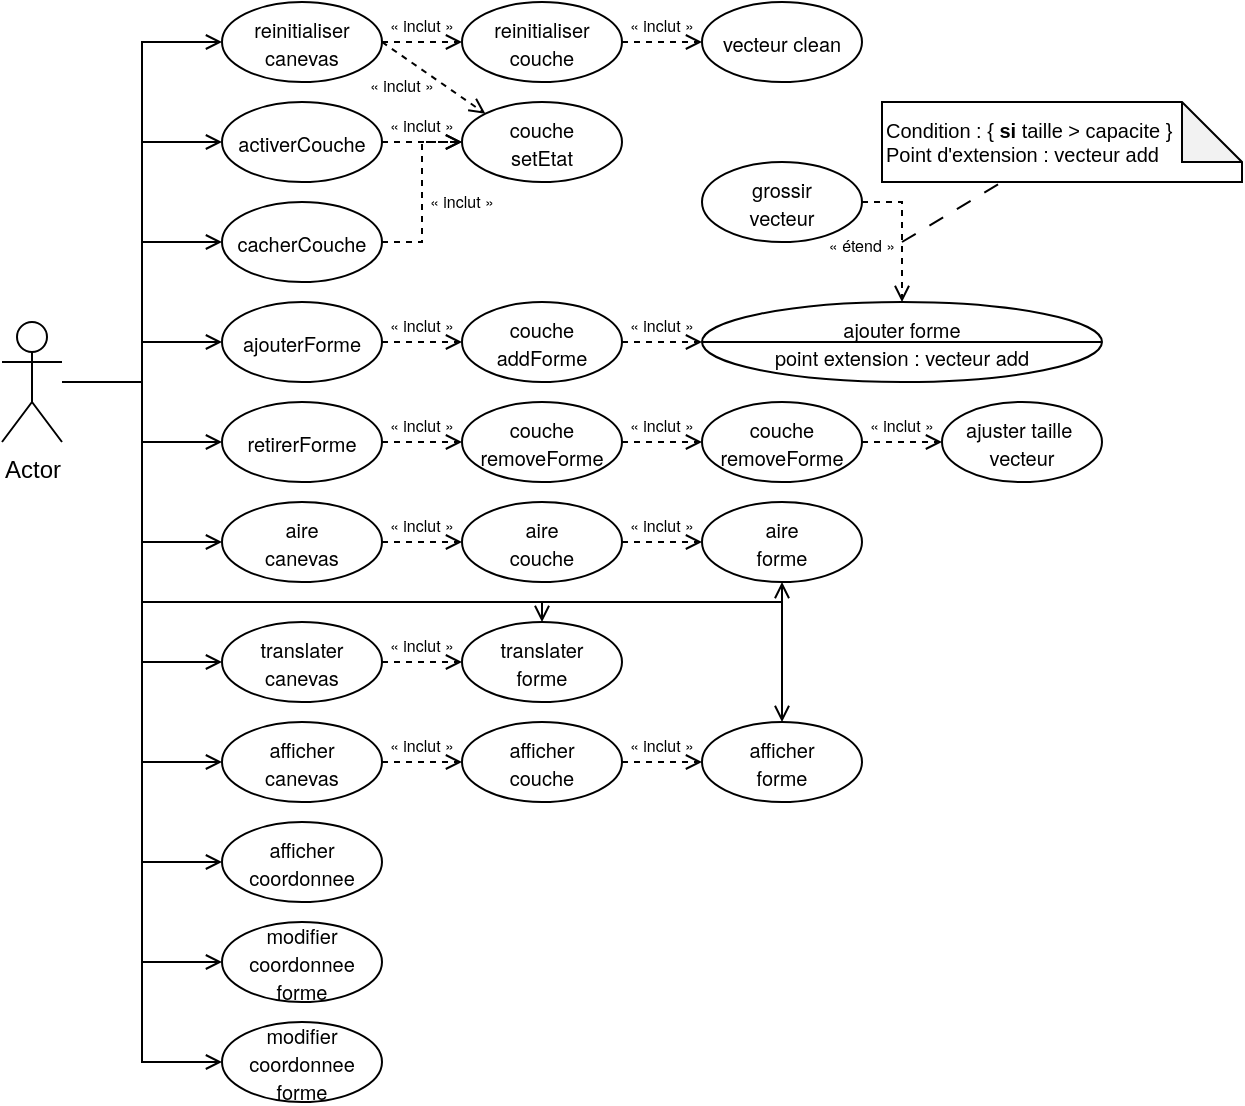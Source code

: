 <mxfile version="20.8.5" type="device"><diagram id="C5RBs43oDa-KdzZeNtuy" name="Page-1"><mxGraphModel dx="1434" dy="859" grid="1" gridSize="10" guides="1" tooltips="1" connect="1" arrows="1" fold="1" page="1" pageScale="1" pageWidth="827" pageHeight="1169" math="0" shadow="0"><root><mxCell id="WIyWlLk6GJQsqaUBKTNV-0"/><mxCell id="WIyWlLk6GJQsqaUBKTNV-1" parent="WIyWlLk6GJQsqaUBKTNV-0"/><mxCell id="34QrYYSFyLjZkpPlfPqO-24" style="edgeStyle=orthogonalEdgeStyle;rounded=0;orthogonalLoop=1;jettySize=auto;html=1;entryX=0;entryY=0.5;entryDx=0;entryDy=0;fontSize=10;endArrow=open;endFill=0;" parent="WIyWlLk6GJQsqaUBKTNV-1" source="34QrYYSFyLjZkpPlfPqO-0" target="34QrYYSFyLjZkpPlfPqO-1" edge="1"><mxGeometry relative="1" as="geometry"/></mxCell><mxCell id="34QrYYSFyLjZkpPlfPqO-25" style="edgeStyle=orthogonalEdgeStyle;rounded=0;orthogonalLoop=1;jettySize=auto;html=1;entryX=0;entryY=0.5;entryDx=0;entryDy=0;fontSize=10;endArrow=open;endFill=0;" parent="WIyWlLk6GJQsqaUBKTNV-1" source="34QrYYSFyLjZkpPlfPqO-0" target="34QrYYSFyLjZkpPlfPqO-13" edge="1"><mxGeometry relative="1" as="geometry"/></mxCell><mxCell id="34QrYYSFyLjZkpPlfPqO-26" style="edgeStyle=orthogonalEdgeStyle;rounded=0;orthogonalLoop=1;jettySize=auto;html=1;entryX=0;entryY=0.5;entryDx=0;entryDy=0;fontSize=10;endArrow=open;endFill=0;" parent="WIyWlLk6GJQsqaUBKTNV-1" source="34QrYYSFyLjZkpPlfPqO-0" target="34QrYYSFyLjZkpPlfPqO-14" edge="1"><mxGeometry relative="1" as="geometry"/></mxCell><mxCell id="34QrYYSFyLjZkpPlfPqO-27" style="edgeStyle=orthogonalEdgeStyle;rounded=0;orthogonalLoop=1;jettySize=auto;html=1;entryX=0;entryY=0.5;entryDx=0;entryDy=0;fontSize=10;endArrow=open;endFill=0;" parent="WIyWlLk6GJQsqaUBKTNV-1" source="34QrYYSFyLjZkpPlfPqO-0" target="34QrYYSFyLjZkpPlfPqO-15" edge="1"><mxGeometry relative="1" as="geometry"/></mxCell><mxCell id="34QrYYSFyLjZkpPlfPqO-28" style="edgeStyle=orthogonalEdgeStyle;rounded=0;orthogonalLoop=1;jettySize=auto;html=1;fontSize=10;endArrow=open;endFill=0;" parent="WIyWlLk6GJQsqaUBKTNV-1" source="34QrYYSFyLjZkpPlfPqO-0" target="34QrYYSFyLjZkpPlfPqO-16" edge="1"><mxGeometry relative="1" as="geometry"/></mxCell><mxCell id="34QrYYSFyLjZkpPlfPqO-29" style="edgeStyle=orthogonalEdgeStyle;rounded=0;orthogonalLoop=1;jettySize=auto;html=1;entryX=0;entryY=0.5;entryDx=0;entryDy=0;fontSize=10;endArrow=open;endFill=0;" parent="WIyWlLk6GJQsqaUBKTNV-1" source="34QrYYSFyLjZkpPlfPqO-0" target="34QrYYSFyLjZkpPlfPqO-17" edge="1"><mxGeometry relative="1" as="geometry"/></mxCell><mxCell id="34QrYYSFyLjZkpPlfPqO-30" style="edgeStyle=orthogonalEdgeStyle;rounded=0;orthogonalLoop=1;jettySize=auto;html=1;entryX=0;entryY=0.5;entryDx=0;entryDy=0;fontSize=10;endArrow=open;endFill=0;" parent="WIyWlLk6GJQsqaUBKTNV-1" source="34QrYYSFyLjZkpPlfPqO-0" target="34QrYYSFyLjZkpPlfPqO-18" edge="1"><mxGeometry relative="1" as="geometry"/></mxCell><mxCell id="34QrYYSFyLjZkpPlfPqO-31" style="edgeStyle=orthogonalEdgeStyle;rounded=0;orthogonalLoop=1;jettySize=auto;html=1;entryX=0;entryY=0.5;entryDx=0;entryDy=0;fontSize=10;endArrow=open;endFill=0;" parent="WIyWlLk6GJQsqaUBKTNV-1" source="34QrYYSFyLjZkpPlfPqO-0" target="34QrYYSFyLjZkpPlfPqO-19" edge="1"><mxGeometry relative="1" as="geometry"/></mxCell><mxCell id="34QrYYSFyLjZkpPlfPqO-102" style="edgeStyle=orthogonalEdgeStyle;rounded=0;orthogonalLoop=1;jettySize=auto;html=1;entryX=0;entryY=0.5;entryDx=0;entryDy=0;fontSize=8;endArrow=open;endFill=0;" parent="WIyWlLk6GJQsqaUBKTNV-1" source="34QrYYSFyLjZkpPlfPqO-0" target="34QrYYSFyLjZkpPlfPqO-81" edge="1"><mxGeometry relative="1" as="geometry"/></mxCell><mxCell id="34QrYYSFyLjZkpPlfPqO-103" style="edgeStyle=orthogonalEdgeStyle;rounded=0;orthogonalLoop=1;jettySize=auto;html=1;entryX=0;entryY=0.5;entryDx=0;entryDy=0;fontSize=8;endArrow=open;endFill=0;" parent="WIyWlLk6GJQsqaUBKTNV-1" source="34QrYYSFyLjZkpPlfPqO-0" target="34QrYYSFyLjZkpPlfPqO-82" edge="1"><mxGeometry relative="1" as="geometry"/></mxCell><mxCell id="34QrYYSFyLjZkpPlfPqO-104" style="edgeStyle=orthogonalEdgeStyle;rounded=0;orthogonalLoop=1;jettySize=auto;html=1;entryX=0;entryY=0.5;entryDx=0;entryDy=0;fontSize=8;endArrow=open;endFill=0;" parent="WIyWlLk6GJQsqaUBKTNV-1" source="34QrYYSFyLjZkpPlfPqO-0" target="34QrYYSFyLjZkpPlfPqO-83" edge="1"><mxGeometry relative="1" as="geometry"/></mxCell><mxCell id="34QrYYSFyLjZkpPlfPqO-105" style="edgeStyle=orthogonalEdgeStyle;rounded=0;orthogonalLoop=1;jettySize=auto;html=1;entryX=0.5;entryY=1;entryDx=0;entryDy=0;fontSize=8;endArrow=open;endFill=0;" parent="WIyWlLk6GJQsqaUBKTNV-1" source="34QrYYSFyLjZkpPlfPqO-0" target="34QrYYSFyLjZkpPlfPqO-62" edge="1"><mxGeometry relative="1" as="geometry"><Array as="points"><mxPoint x="240" y="310"/><mxPoint x="240" y="420"/><mxPoint x="560" y="420"/></Array></mxGeometry></mxCell><mxCell id="34QrYYSFyLjZkpPlfPqO-106" style="edgeStyle=orthogonalEdgeStyle;rounded=0;orthogonalLoop=1;jettySize=auto;html=1;fontSize=8;endArrow=open;endFill=0;" parent="WIyWlLk6GJQsqaUBKTNV-1" source="34QrYYSFyLjZkpPlfPqO-0" target="34QrYYSFyLjZkpPlfPqO-65" edge="1"><mxGeometry relative="1" as="geometry"><Array as="points"><mxPoint x="240" y="310"/><mxPoint x="240" y="420"/><mxPoint x="440" y="420"/></Array></mxGeometry></mxCell><mxCell id="34QrYYSFyLjZkpPlfPqO-107" style="edgeStyle=orthogonalEdgeStyle;rounded=0;orthogonalLoop=1;jettySize=auto;html=1;fontSize=8;endArrow=open;endFill=0;" parent="WIyWlLk6GJQsqaUBKTNV-1" source="34QrYYSFyLjZkpPlfPqO-0" target="34QrYYSFyLjZkpPlfPqO-70" edge="1"><mxGeometry relative="1" as="geometry"><Array as="points"><mxPoint x="240" y="310"/><mxPoint x="240" y="420"/><mxPoint x="560" y="420"/></Array></mxGeometry></mxCell><mxCell id="34QrYYSFyLjZkpPlfPqO-0" value="Actor" style="shape=umlActor;verticalLabelPosition=bottom;verticalAlign=top;html=1;outlineConnect=0;" parent="WIyWlLk6GJQsqaUBKTNV-1" vertex="1"><mxGeometry x="170" y="280" width="30" height="60" as="geometry"/></mxCell><mxCell id="34QrYYSFyLjZkpPlfPqO-37" style="edgeStyle=orthogonalEdgeStyle;rounded=0;orthogonalLoop=1;jettySize=auto;html=1;entryX=0;entryY=0.5;entryDx=0;entryDy=0;dashed=1;fontSize=10;endArrow=open;endFill=0;" parent="WIyWlLk6GJQsqaUBKTNV-1" source="34QrYYSFyLjZkpPlfPqO-1" target="34QrYYSFyLjZkpPlfPqO-36" edge="1"><mxGeometry relative="1" as="geometry"/></mxCell><mxCell id="34QrYYSFyLjZkpPlfPqO-42" style="rounded=0;orthogonalLoop=1;jettySize=auto;html=1;entryX=0;entryY=0;entryDx=0;entryDy=0;dashed=1;fontSize=10;exitX=1;exitY=0.5;exitDx=0;exitDy=0;endArrow=open;endFill=0;" parent="WIyWlLk6GJQsqaUBKTNV-1" source="34QrYYSFyLjZkpPlfPqO-1" target="34QrYYSFyLjZkpPlfPqO-20" edge="1"><mxGeometry relative="1" as="geometry"/></mxCell><mxCell id="34QrYYSFyLjZkpPlfPqO-1" value="&lt;font size=&quot;1&quot; style=&quot;&quot;&gt;&lt;p style=&quot;margin: 0px; font-variant-numeric: normal; font-variant-east-asian: normal; font-stretch: normal; line-height: normal; font-family: &amp;quot;Helvetica Neue&amp;quot;;&quot; class=&quot;p1&quot;&gt;reinitialiser&lt;/p&gt;&lt;p style=&quot;margin: 0px; font-variant-numeric: normal; font-variant-east-asian: normal; font-stretch: normal; line-height: normal; font-family: &amp;quot;Helvetica Neue&amp;quot;;&quot; class=&quot;p1&quot;&gt;canevas&lt;/p&gt;&lt;/font&gt;" style="ellipse;whiteSpace=wrap;html=1;align=center;" parent="WIyWlLk6GJQsqaUBKTNV-1" vertex="1"><mxGeometry x="280" y="120" width="80" height="40" as="geometry"/></mxCell><mxCell id="34QrYYSFyLjZkpPlfPqO-35" style="edgeStyle=orthogonalEdgeStyle;rounded=0;orthogonalLoop=1;jettySize=auto;html=1;entryX=0;entryY=0.5;entryDx=0;entryDy=0;dashed=1;fontSize=10;endArrow=open;endFill=0;" parent="WIyWlLk6GJQsqaUBKTNV-1" source="34QrYYSFyLjZkpPlfPqO-13" target="34QrYYSFyLjZkpPlfPqO-20" edge="1"><mxGeometry relative="1" as="geometry"/></mxCell><mxCell id="34QrYYSFyLjZkpPlfPqO-13" value="&lt;font size=&quot;1&quot; style=&quot;&quot;&gt;&lt;p style=&quot;margin: 0px; font-variant-numeric: normal; font-variant-east-asian: normal; font-stretch: normal; line-height: normal; font-family: &amp;quot;Helvetica Neue&amp;quot;; text-align: start;&quot; class=&quot;p1&quot;&gt;activerCouche&lt;/p&gt;&lt;/font&gt;" style="ellipse;whiteSpace=wrap;html=1;" parent="WIyWlLk6GJQsqaUBKTNV-1" vertex="1"><mxGeometry x="280" y="170" width="80" height="40" as="geometry"/></mxCell><mxCell id="34QrYYSFyLjZkpPlfPqO-23" style="edgeStyle=orthogonalEdgeStyle;rounded=0;orthogonalLoop=1;jettySize=auto;html=1;entryX=0;entryY=0.5;entryDx=0;entryDy=0;fontSize=10;dashed=1;endArrow=open;endFill=0;" parent="WIyWlLk6GJQsqaUBKTNV-1" source="34QrYYSFyLjZkpPlfPqO-14" target="34QrYYSFyLjZkpPlfPqO-20" edge="1"><mxGeometry relative="1" as="geometry"/></mxCell><mxCell id="34QrYYSFyLjZkpPlfPqO-14" value="&lt;font size=&quot;1&quot; style=&quot;&quot;&gt;&lt;p style=&quot;margin: 0px; font-variant-numeric: normal; font-variant-east-asian: normal; font-stretch: normal; line-height: normal; font-family: &amp;quot;Helvetica Neue&amp;quot;; text-align: start;&quot; class=&quot;p1&quot;&gt;cacherCouche&lt;/p&gt;&lt;/font&gt;" style="ellipse;whiteSpace=wrap;html=1;" parent="WIyWlLk6GJQsqaUBKTNV-1" vertex="1"><mxGeometry x="280" y="220" width="80" height="40" as="geometry"/></mxCell><mxCell id="34QrYYSFyLjZkpPlfPqO-53" style="edgeStyle=none;rounded=0;orthogonalLoop=1;jettySize=auto;html=1;entryX=0;entryY=0.5;entryDx=0;entryDy=0;dashed=1;fontSize=10;endArrow=open;endFill=0;" parent="WIyWlLk6GJQsqaUBKTNV-1" source="34QrYYSFyLjZkpPlfPqO-15" target="34QrYYSFyLjZkpPlfPqO-43" edge="1"><mxGeometry relative="1" as="geometry"/></mxCell><mxCell id="34QrYYSFyLjZkpPlfPqO-15" value="&lt;font size=&quot;1&quot; style=&quot;&quot;&gt;&lt;p style=&quot;margin: 0px; font-variant-numeric: normal; font-variant-east-asian: normal; font-stretch: normal; line-height: normal; font-family: &amp;quot;Helvetica Neue&amp;quot;; text-align: start;&quot; class=&quot;p1&quot;&gt;ajouterForme&lt;/p&gt;&lt;/font&gt;" style="ellipse;whiteSpace=wrap;html=1;" parent="WIyWlLk6GJQsqaUBKTNV-1" vertex="1"><mxGeometry x="280" y="270" width="80" height="40" as="geometry"/></mxCell><mxCell id="34QrYYSFyLjZkpPlfPqO-59" style="edgeStyle=orthogonalEdgeStyle;rounded=0;orthogonalLoop=1;jettySize=auto;html=1;entryX=0;entryY=0.5;entryDx=0;entryDy=0;dashed=1;fontSize=10;endArrow=open;endFill=0;" parent="WIyWlLk6GJQsqaUBKTNV-1" source="34QrYYSFyLjZkpPlfPqO-16" target="34QrYYSFyLjZkpPlfPqO-55" edge="1"><mxGeometry relative="1" as="geometry"/></mxCell><mxCell id="34QrYYSFyLjZkpPlfPqO-16" value="&lt;font size=&quot;1&quot; style=&quot;&quot;&gt;&lt;p style=&quot;margin: 0px; font-variant-numeric: normal; font-variant-east-asian: normal; font-stretch: normal; line-height: normal; font-family: &amp;quot;Helvetica Neue&amp;quot;; text-align: start;&quot; class=&quot;p1&quot;&gt;retirerForme&lt;/p&gt;&lt;/font&gt;" style="ellipse;whiteSpace=wrap;html=1;" parent="WIyWlLk6GJQsqaUBKTNV-1" vertex="1"><mxGeometry x="280" y="320" width="80" height="40" as="geometry"/></mxCell><mxCell id="34QrYYSFyLjZkpPlfPqO-63" style="edgeStyle=orthogonalEdgeStyle;rounded=0;orthogonalLoop=1;jettySize=auto;html=1;entryX=0;entryY=0.5;entryDx=0;entryDy=0;dashed=1;fontSize=10;endArrow=open;endFill=0;" parent="WIyWlLk6GJQsqaUBKTNV-1" source="34QrYYSFyLjZkpPlfPqO-17" target="34QrYYSFyLjZkpPlfPqO-61" edge="1"><mxGeometry relative="1" as="geometry"/></mxCell><mxCell id="34QrYYSFyLjZkpPlfPqO-17" value="&lt;font size=&quot;1&quot; style=&quot;&quot;&gt;&lt;p style=&quot;margin: 0px; font-variant-numeric: normal; font-variant-east-asian: normal; font-stretch: normal; line-height: normal; font-family: &amp;quot;Helvetica Neue&amp;quot;;&quot; class=&quot;p1&quot;&gt;aire&lt;/p&gt;&lt;p style=&quot;margin: 0px; font-variant-numeric: normal; font-variant-east-asian: normal; font-stretch: normal; line-height: normal; font-family: &amp;quot;Helvetica Neue&amp;quot;;&quot; class=&quot;p1&quot;&gt;canevas&lt;/p&gt;&lt;/font&gt;" style="ellipse;whiteSpace=wrap;html=1;" parent="WIyWlLk6GJQsqaUBKTNV-1" vertex="1"><mxGeometry x="280" y="370" width="80" height="40" as="geometry"/></mxCell><mxCell id="34QrYYSFyLjZkpPlfPqO-67" style="edgeStyle=orthogonalEdgeStyle;rounded=0;orthogonalLoop=1;jettySize=auto;html=1;entryX=0;entryY=0.5;entryDx=0;entryDy=0;dashed=1;fontSize=10;endArrow=open;endFill=0;" parent="WIyWlLk6GJQsqaUBKTNV-1" source="34QrYYSFyLjZkpPlfPqO-18" target="34QrYYSFyLjZkpPlfPqO-65" edge="1"><mxGeometry relative="1" as="geometry"/></mxCell><mxCell id="34QrYYSFyLjZkpPlfPqO-18" value="&lt;font size=&quot;1&quot; style=&quot;&quot;&gt;&lt;p style=&quot;margin: 0px; font-variant-numeric: normal; font-variant-east-asian: normal; font-stretch: normal; line-height: normal; font-family: &amp;quot;Helvetica Neue&amp;quot;;&quot; class=&quot;p1&quot;&gt;translater&lt;/p&gt;&lt;p style=&quot;margin: 0px; font-variant-numeric: normal; font-variant-east-asian: normal; font-stretch: normal; line-height: normal; font-family: &amp;quot;Helvetica Neue&amp;quot;;&quot; class=&quot;p1&quot;&gt;canevas&lt;/p&gt;&lt;/font&gt;" style="ellipse;whiteSpace=wrap;html=1;align=center;" parent="WIyWlLk6GJQsqaUBKTNV-1" vertex="1"><mxGeometry x="280" y="430" width="80" height="40" as="geometry"/></mxCell><mxCell id="34QrYYSFyLjZkpPlfPqO-71" style="edgeStyle=orthogonalEdgeStyle;rounded=0;orthogonalLoop=1;jettySize=auto;html=1;dashed=1;fontSize=10;endArrow=open;endFill=0;" parent="WIyWlLk6GJQsqaUBKTNV-1" source="34QrYYSFyLjZkpPlfPqO-19" target="34QrYYSFyLjZkpPlfPqO-69" edge="1"><mxGeometry relative="1" as="geometry"/></mxCell><mxCell id="34QrYYSFyLjZkpPlfPqO-19" value="&lt;font size=&quot;1&quot; style=&quot;&quot;&gt;&lt;p style=&quot;margin: 0px; font-variant-numeric: normal; font-variant-east-asian: normal; font-stretch: normal; line-height: normal; font-family: &amp;quot;Helvetica Neue&amp;quot;;&quot; class=&quot;p1&quot;&gt;afficher&lt;/p&gt;&lt;p style=&quot;margin: 0px; font-variant-numeric: normal; font-variant-east-asian: normal; font-stretch: normal; line-height: normal; font-family: &amp;quot;Helvetica Neue&amp;quot;;&quot; class=&quot;p1&quot;&gt;canevas&lt;/p&gt;&lt;/font&gt;" style="ellipse;whiteSpace=wrap;html=1;align=center;" parent="WIyWlLk6GJQsqaUBKTNV-1" vertex="1"><mxGeometry x="280" y="480" width="80" height="40" as="geometry"/></mxCell><mxCell id="34QrYYSFyLjZkpPlfPqO-20" value="&lt;font size=&quot;1&quot; style=&quot;&quot;&gt;&lt;p style=&quot;margin: 0px; font-variant-numeric: normal; font-variant-east-asian: normal; font-stretch: normal; line-height: normal; font-family: &amp;quot;Helvetica Neue&amp;quot;;&quot; class=&quot;p1&quot;&gt;couche&lt;/p&gt;&lt;p style=&quot;margin: 0px; font-variant-numeric: normal; font-variant-east-asian: normal; font-stretch: normal; line-height: normal; font-family: &amp;quot;Helvetica Neue&amp;quot;;&quot; class=&quot;p1&quot;&gt;setEtat&lt;/p&gt;&lt;/font&gt;" style="ellipse;whiteSpace=wrap;html=1;align=center;" parent="WIyWlLk6GJQsqaUBKTNV-1" vertex="1"><mxGeometry x="400" y="170" width="80" height="40" as="geometry"/></mxCell><mxCell id="34QrYYSFyLjZkpPlfPqO-33" value="&lt;font size=&quot;1&quot; style=&quot;&quot;&gt;&lt;p style=&quot;margin: 0px; font-variant-numeric: normal; font-variant-east-asian: normal; font-stretch: normal; line-height: normal; font-family: &amp;quot;Helvetica Neue&amp;quot;;&quot; class=&quot;p1&quot;&gt;vecteur clean&lt;/p&gt;&lt;/font&gt;" style="ellipse;whiteSpace=wrap;html=1;align=center;" parent="WIyWlLk6GJQsqaUBKTNV-1" vertex="1"><mxGeometry x="520" y="120" width="80" height="40" as="geometry"/></mxCell><mxCell id="34QrYYSFyLjZkpPlfPqO-38" style="edgeStyle=orthogonalEdgeStyle;rounded=0;orthogonalLoop=1;jettySize=auto;html=1;entryX=0;entryY=0.5;entryDx=0;entryDy=0;dashed=1;fontSize=10;endArrow=open;endFill=0;" parent="WIyWlLk6GJQsqaUBKTNV-1" source="34QrYYSFyLjZkpPlfPqO-36" target="34QrYYSFyLjZkpPlfPqO-33" edge="1"><mxGeometry relative="1" as="geometry"/></mxCell><mxCell id="34QrYYSFyLjZkpPlfPqO-36" value="&lt;font size=&quot;1&quot; style=&quot;&quot;&gt;&lt;p style=&quot;margin: 0px; font-variant-numeric: normal; font-variant-east-asian: normal; font-stretch: normal; line-height: normal; font-family: &amp;quot;Helvetica Neue&amp;quot;;&quot; class=&quot;p1&quot;&gt;reinitialiser couche&lt;/p&gt;&lt;/font&gt;" style="ellipse;whiteSpace=wrap;html=1;align=center;" parent="WIyWlLk6GJQsqaUBKTNV-1" vertex="1"><mxGeometry x="400" y="120" width="80" height="40" as="geometry"/></mxCell><mxCell id="34QrYYSFyLjZkpPlfPqO-54" style="edgeStyle=none;rounded=0;orthogonalLoop=1;jettySize=auto;html=1;entryX=0;entryY=0.5;entryDx=0;entryDy=0;dashed=1;fontSize=10;endArrow=open;endFill=0;" parent="WIyWlLk6GJQsqaUBKTNV-1" source="34QrYYSFyLjZkpPlfPqO-43" target="34QrYYSFyLjZkpPlfPqO-44" edge="1"><mxGeometry relative="1" as="geometry"/></mxCell><mxCell id="34QrYYSFyLjZkpPlfPqO-43" value="&lt;font size=&quot;1&quot; style=&quot;&quot;&gt;&lt;p style=&quot;margin: 0px; font-variant-numeric: normal; font-variant-east-asian: normal; font-stretch: normal; line-height: normal; font-family: &amp;quot;Helvetica Neue&amp;quot;;&quot; class=&quot;p1&quot;&gt;couche&lt;/p&gt;&lt;p style=&quot;margin: 0px; font-variant-numeric: normal; font-variant-east-asian: normal; font-stretch: normal; line-height: normal; font-family: &amp;quot;Helvetica Neue&amp;quot;;&quot; class=&quot;p1&quot;&gt;addForme&lt;/p&gt;&lt;/font&gt;" style="ellipse;whiteSpace=wrap;html=1;align=center;" parent="WIyWlLk6GJQsqaUBKTNV-1" vertex="1"><mxGeometry x="400" y="270" width="80" height="40" as="geometry"/></mxCell><mxCell id="34QrYYSFyLjZkpPlfPqO-44" value="&lt;font size=&quot;1&quot; style=&quot;&quot;&gt;&lt;p style=&quot;margin: 0px; font-variant-numeric: normal; font-variant-east-asian: normal; font-stretch: normal; line-height: normal; font-family: &amp;quot;Helvetica Neue&amp;quot;;&quot; class=&quot;p1&quot;&gt;ajouter forme&lt;/p&gt;&lt;p style=&quot;margin: 0px; font-variant-numeric: normal; font-variant-east-asian: normal; font-stretch: normal; line-height: normal; font-family: &amp;quot;Helvetica Neue&amp;quot;;&quot; class=&quot;p1&quot;&gt;point extension : vecteur&amp;nbsp;&lt;span style=&quot;background-color: initial;&quot;&gt;add&lt;/span&gt;&lt;/p&gt;&lt;/font&gt;" style="ellipse;whiteSpace=wrap;html=1;align=center;" parent="WIyWlLk6GJQsqaUBKTNV-1" vertex="1"><mxGeometry x="520" y="270" width="200" height="40" as="geometry"/></mxCell><mxCell id="34QrYYSFyLjZkpPlfPqO-51" value="Condition : { &lt;b&gt;si&lt;/b&gt; taille &amp;gt; capacite }&lt;br&gt;Point d'extension : vecteur add" style="shape=note;whiteSpace=wrap;html=1;backgroundOutline=1;darkOpacity=0.05;fontSize=10;align=left;" parent="WIyWlLk6GJQsqaUBKTNV-1" vertex="1"><mxGeometry x="610" y="170" width="180" height="40" as="geometry"/></mxCell><mxCell id="34QrYYSFyLjZkpPlfPqO-58" style="edgeStyle=orthogonalEdgeStyle;rounded=0;orthogonalLoop=1;jettySize=auto;html=1;dashed=1;fontSize=10;endArrow=open;endFill=0;" parent="WIyWlLk6GJQsqaUBKTNV-1" source="34QrYYSFyLjZkpPlfPqO-55" target="34QrYYSFyLjZkpPlfPqO-56" edge="1"><mxGeometry relative="1" as="geometry"/></mxCell><mxCell id="34QrYYSFyLjZkpPlfPqO-55" value="&lt;font size=&quot;1&quot; style=&quot;&quot;&gt;&lt;p style=&quot;margin: 0px; font-variant-numeric: normal; font-variant-east-asian: normal; font-stretch: normal; line-height: normal; font-family: &amp;quot;Helvetica Neue&amp;quot;;&quot; class=&quot;p1&quot;&gt;couche&lt;/p&gt;&lt;p style=&quot;margin: 0px; font-variant-numeric: normal; font-variant-east-asian: normal; font-stretch: normal; line-height: normal; font-family: &amp;quot;Helvetica Neue&amp;quot;;&quot; class=&quot;p1&quot;&gt;removeForme&lt;/p&gt;&lt;/font&gt;" style="ellipse;whiteSpace=wrap;html=1;align=center;" parent="WIyWlLk6GJQsqaUBKTNV-1" vertex="1"><mxGeometry x="400" y="320" width="80" height="40" as="geometry"/></mxCell><mxCell id="34QrYYSFyLjZkpPlfPqO-60" style="edgeStyle=orthogonalEdgeStyle;rounded=0;orthogonalLoop=1;jettySize=auto;html=1;dashed=1;fontSize=10;endArrow=open;endFill=0;" parent="WIyWlLk6GJQsqaUBKTNV-1" source="34QrYYSFyLjZkpPlfPqO-56" target="34QrYYSFyLjZkpPlfPqO-57" edge="1"><mxGeometry relative="1" as="geometry"/></mxCell><mxCell id="34QrYYSFyLjZkpPlfPqO-56" value="&lt;font size=&quot;1&quot; style=&quot;&quot;&gt;&lt;p style=&quot;margin: 0px; font-variant-numeric: normal; font-variant-east-asian: normal; font-stretch: normal; line-height: normal; font-family: &amp;quot;Helvetica Neue&amp;quot;;&quot; class=&quot;p1&quot;&gt;couche&lt;/p&gt;&lt;p style=&quot;margin: 0px; font-variant-numeric: normal; font-variant-east-asian: normal; font-stretch: normal; line-height: normal; font-family: &amp;quot;Helvetica Neue&amp;quot;;&quot; class=&quot;p1&quot;&gt;removeForme&lt;/p&gt;&lt;/font&gt;" style="ellipse;whiteSpace=wrap;html=1;align=center;" parent="WIyWlLk6GJQsqaUBKTNV-1" vertex="1"><mxGeometry x="520" y="320" width="80" height="40" as="geometry"/></mxCell><mxCell id="34QrYYSFyLjZkpPlfPqO-57" value="&lt;font size=&quot;1&quot; style=&quot;&quot;&gt;&lt;p style=&quot;margin: 0px; font-variant-numeric: normal; font-variant-east-asian: normal; font-stretch: normal; line-height: normal; font-family: &amp;quot;Helvetica Neue&amp;quot;;&quot; class=&quot;p1&quot;&gt;ajuster taille&amp;nbsp;&lt;/p&gt;&lt;p style=&quot;margin: 0px; font-variant-numeric: normal; font-variant-east-asian: normal; font-stretch: normal; line-height: normal; font-family: &amp;quot;Helvetica Neue&amp;quot;;&quot; class=&quot;p1&quot;&gt;vecteur&lt;/p&gt;&lt;/font&gt;" style="ellipse;whiteSpace=wrap;html=1;align=center;" parent="WIyWlLk6GJQsqaUBKTNV-1" vertex="1"><mxGeometry x="640" y="320" width="80" height="40" as="geometry"/></mxCell><mxCell id="34QrYYSFyLjZkpPlfPqO-64" style="edgeStyle=orthogonalEdgeStyle;rounded=0;orthogonalLoop=1;jettySize=auto;html=1;entryX=0;entryY=0.5;entryDx=0;entryDy=0;dashed=1;fontSize=10;endArrow=open;endFill=0;" parent="WIyWlLk6GJQsqaUBKTNV-1" source="34QrYYSFyLjZkpPlfPqO-61" target="34QrYYSFyLjZkpPlfPqO-62" edge="1"><mxGeometry relative="1" as="geometry"/></mxCell><mxCell id="34QrYYSFyLjZkpPlfPqO-61" value="&lt;font size=&quot;1&quot; style=&quot;&quot;&gt;&lt;p style=&quot;margin: 0px; font-variant-numeric: normal; font-variant-east-asian: normal; font-stretch: normal; line-height: normal; font-family: &amp;quot;Helvetica Neue&amp;quot;;&quot; class=&quot;p1&quot;&gt;aire&lt;/p&gt;&lt;p style=&quot;margin: 0px; font-variant-numeric: normal; font-variant-east-asian: normal; font-stretch: normal; line-height: normal; font-family: &amp;quot;Helvetica Neue&amp;quot;;&quot; class=&quot;p1&quot;&gt;couche&lt;/p&gt;&lt;/font&gt;" style="ellipse;whiteSpace=wrap;html=1;align=center;" parent="WIyWlLk6GJQsqaUBKTNV-1" vertex="1"><mxGeometry x="400" y="370" width="80" height="40" as="geometry"/></mxCell><mxCell id="34QrYYSFyLjZkpPlfPqO-62" value="&lt;font size=&quot;1&quot; style=&quot;&quot;&gt;&lt;p style=&quot;margin: 0px; font-variant-numeric: normal; font-variant-east-asian: normal; font-stretch: normal; line-height: normal; font-family: &amp;quot;Helvetica Neue&amp;quot;;&quot; class=&quot;p1&quot;&gt;aire&lt;/p&gt;&lt;p style=&quot;margin: 0px; font-variant-numeric: normal; font-variant-east-asian: normal; font-stretch: normal; line-height: normal; font-family: &amp;quot;Helvetica Neue&amp;quot;;&quot; class=&quot;p1&quot;&gt;forme&lt;/p&gt;&lt;/font&gt;" style="ellipse;whiteSpace=wrap;html=1;align=center;" parent="WIyWlLk6GJQsqaUBKTNV-1" vertex="1"><mxGeometry x="520" y="370" width="80" height="40" as="geometry"/></mxCell><mxCell id="34QrYYSFyLjZkpPlfPqO-65" value="&lt;font size=&quot;1&quot; style=&quot;&quot;&gt;&lt;p style=&quot;border-color: var(--border-color); font-variant-numeric: normal; font-variant-east-asian: normal; font-stretch: normal; line-height: normal; font-family: &amp;quot;Helvetica Neue&amp;quot;; margin: 0px;&quot; class=&quot;p1&quot;&gt;translater&lt;/p&gt;&lt;p style=&quot;border-color: var(--border-color); font-variant-numeric: normal; font-variant-east-asian: normal; font-stretch: normal; line-height: normal; font-family: &amp;quot;Helvetica Neue&amp;quot;; margin: 0px;&quot; class=&quot;p1&quot;&gt;forme&lt;/p&gt;&lt;/font&gt;" style="ellipse;whiteSpace=wrap;html=1;align=center;" parent="WIyWlLk6GJQsqaUBKTNV-1" vertex="1"><mxGeometry x="400" y="430" width="80" height="40" as="geometry"/></mxCell><mxCell id="34QrYYSFyLjZkpPlfPqO-72" style="edgeStyle=orthogonalEdgeStyle;rounded=0;orthogonalLoop=1;jettySize=auto;html=1;dashed=1;fontSize=10;endArrow=open;endFill=0;" parent="WIyWlLk6GJQsqaUBKTNV-1" source="34QrYYSFyLjZkpPlfPqO-69" target="34QrYYSFyLjZkpPlfPqO-70" edge="1"><mxGeometry relative="1" as="geometry"/></mxCell><mxCell id="34QrYYSFyLjZkpPlfPqO-69" value="&lt;font size=&quot;1&quot; style=&quot;&quot;&gt;&lt;p style=&quot;margin: 0px; font-variant-numeric: normal; font-variant-east-asian: normal; font-stretch: normal; line-height: normal; font-family: &amp;quot;Helvetica Neue&amp;quot;;&quot; class=&quot;p1&quot;&gt;afficher&lt;/p&gt;&lt;p style=&quot;margin: 0px; font-variant-numeric: normal; font-variant-east-asian: normal; font-stretch: normal; line-height: normal; font-family: &amp;quot;Helvetica Neue&amp;quot;;&quot; class=&quot;p1&quot;&gt;couche&lt;/p&gt;&lt;/font&gt;" style="ellipse;whiteSpace=wrap;html=1;align=center;" parent="WIyWlLk6GJQsqaUBKTNV-1" vertex="1"><mxGeometry x="400" y="480" width="80" height="40" as="geometry"/></mxCell><mxCell id="34QrYYSFyLjZkpPlfPqO-70" value="&lt;font size=&quot;1&quot; style=&quot;&quot;&gt;&lt;p style=&quot;margin: 0px; font-variant-numeric: normal; font-variant-east-asian: normal; font-stretch: normal; line-height: normal; font-family: &amp;quot;Helvetica Neue&amp;quot;;&quot; class=&quot;p1&quot;&gt;afficher&lt;/p&gt;&lt;p style=&quot;margin: 0px; font-variant-numeric: normal; font-variant-east-asian: normal; font-stretch: normal; line-height: normal; font-family: &amp;quot;Helvetica Neue&amp;quot;;&quot; class=&quot;p1&quot;&gt;forme&lt;/p&gt;&lt;/font&gt;" style="ellipse;whiteSpace=wrap;html=1;align=center;" parent="WIyWlLk6GJQsqaUBKTNV-1" vertex="1"><mxGeometry x="520" y="480" width="80" height="40" as="geometry"/></mxCell><mxCell id="34QrYYSFyLjZkpPlfPqO-74" value="&lt;p style=&quot;margin: 0px; font-variant-numeric: normal; font-variant-east-asian: normal; font-stretch: normal; line-height: normal; font-family: &amp;quot;Helvetica Neue&amp;quot;; text-align: start;&quot; class=&quot;p1&quot;&gt;&lt;font style=&quot;font-size: 8px;&quot;&gt;&amp;nbsp;«&amp;nbsp;inclut&amp;nbsp;»&amp;nbsp;&lt;/font&gt;&lt;/p&gt;" style="text;html=1;strokeColor=none;fillColor=none;align=center;verticalAlign=middle;whiteSpace=wrap;rounded=0;fontSize=10;" parent="WIyWlLk6GJQsqaUBKTNV-1" vertex="1"><mxGeometry x="360" y="120" width="40" height="20" as="geometry"/></mxCell><mxCell id="34QrYYSFyLjZkpPlfPqO-75" value="&lt;p style=&quot;margin: 0px; font-variant-numeric: normal; font-variant-east-asian: normal; font-stretch: normal; line-height: normal; font-family: &amp;quot;Helvetica Neue&amp;quot;; text-align: start;&quot; class=&quot;p1&quot;&gt;&lt;font style=&quot;font-size: 8px;&quot;&gt;&amp;nbsp;«&amp;nbsp;inclut&amp;nbsp;»&amp;nbsp;&lt;/font&gt;&lt;/p&gt;" style="text;html=1;strokeColor=none;fillColor=none;align=center;verticalAlign=middle;whiteSpace=wrap;rounded=0;fontSize=10;" parent="WIyWlLk6GJQsqaUBKTNV-1" vertex="1"><mxGeometry x="480" y="122.5" width="40" height="15" as="geometry"/></mxCell><mxCell id="34QrYYSFyLjZkpPlfPqO-76" value="&lt;p style=&quot;margin: 0px; font-variant-numeric: normal; font-variant-east-asian: normal; font-stretch: normal; line-height: normal; font-family: &amp;quot;Helvetica Neue&amp;quot;; text-align: start;&quot; class=&quot;p1&quot;&gt;&lt;font style=&quot;font-size: 8px;&quot;&gt;&amp;nbsp;«&amp;nbsp;inclut&amp;nbsp;»&amp;nbsp;&lt;/font&gt;&lt;/p&gt;" style="text;html=1;strokeColor=none;fillColor=none;align=center;verticalAlign=middle;whiteSpace=wrap;rounded=0;fontSize=10;" parent="WIyWlLk6GJQsqaUBKTNV-1" vertex="1"><mxGeometry x="360" y="170" width="40" height="20" as="geometry"/></mxCell><mxCell id="34QrYYSFyLjZkpPlfPqO-77" value="&lt;p style=&quot;margin: 0px; font-variant-numeric: normal; font-variant-east-asian: normal; font-stretch: normal; line-height: normal; font-family: &amp;quot;Helvetica Neue&amp;quot;; text-align: start;&quot; class=&quot;p1&quot;&gt;&lt;font style=&quot;font-size: 8px;&quot;&gt;&amp;nbsp;«&amp;nbsp;inclut&amp;nbsp;»&amp;nbsp;&lt;/font&gt;&lt;/p&gt;" style="text;html=1;strokeColor=none;fillColor=none;align=center;verticalAlign=middle;whiteSpace=wrap;rounded=0;fontSize=10;" parent="WIyWlLk6GJQsqaUBKTNV-1" vertex="1"><mxGeometry x="360" y="270" width="40" height="20" as="geometry"/></mxCell><mxCell id="34QrYYSFyLjZkpPlfPqO-78" value="&lt;p style=&quot;margin: 0px; font-variant-numeric: normal; font-variant-east-asian: normal; font-stretch: normal; line-height: normal; font-family: &amp;quot;Helvetica Neue&amp;quot;; text-align: start;&quot; class=&quot;p1&quot;&gt;&lt;font style=&quot;font-size: 8px;&quot;&gt;&amp;nbsp;« étend »&amp;nbsp;&lt;/font&gt;&lt;/p&gt;" style="text;html=1;strokeColor=none;fillColor=none;align=center;verticalAlign=middle;whiteSpace=wrap;rounded=0;fontSize=10;" parent="WIyWlLk6GJQsqaUBKTNV-1" vertex="1"><mxGeometry x="580" y="230" width="40" height="20" as="geometry"/></mxCell><mxCell id="34QrYYSFyLjZkpPlfPqO-81" value="&lt;font size=&quot;1&quot; style=&quot;&quot;&gt;&lt;p style=&quot;margin: 0px; font-variant-numeric: normal; font-variant-east-asian: normal; font-stretch: normal; line-height: normal; font-family: &amp;quot;Helvetica Neue&amp;quot;;&quot; class=&quot;p1&quot;&gt;afficher&lt;/p&gt;&lt;p style=&quot;margin: 0px; font-variant-numeric: normal; font-variant-east-asian: normal; font-stretch: normal; line-height: normal; font-family: &amp;quot;Helvetica Neue&amp;quot;;&quot; class=&quot;p1&quot;&gt;coordonnee&lt;/p&gt;&lt;/font&gt;" style="ellipse;whiteSpace=wrap;html=1;align=center;" parent="WIyWlLk6GJQsqaUBKTNV-1" vertex="1"><mxGeometry x="280" y="530" width="80" height="40" as="geometry"/></mxCell><mxCell id="34QrYYSFyLjZkpPlfPqO-82" value="&lt;font size=&quot;1&quot; style=&quot;&quot;&gt;&lt;p style=&quot;margin: 0px; font-variant-numeric: normal; font-variant-east-asian: normal; font-stretch: normal; line-height: normal; font-family: &amp;quot;Helvetica Neue&amp;quot;;&quot; class=&quot;p1&quot;&gt;modifier&lt;/p&gt;&lt;p style=&quot;margin: 0px; font-variant-numeric: normal; font-variant-east-asian: normal; font-stretch: normal; line-height: normal; font-family: &amp;quot;Helvetica Neue&amp;quot;;&quot; class=&quot;p1&quot;&gt;coordonnee&lt;/p&gt;&lt;p style=&quot;margin: 0px; font-variant-numeric: normal; font-variant-east-asian: normal; font-stretch: normal; line-height: normal; font-family: &amp;quot;Helvetica Neue&amp;quot;;&quot; class=&quot;p1&quot;&gt;forme&lt;/p&gt;&lt;/font&gt;" style="ellipse;whiteSpace=wrap;html=1;align=center;" parent="WIyWlLk6GJQsqaUBKTNV-1" vertex="1"><mxGeometry x="280" y="580" width="80" height="40" as="geometry"/></mxCell><mxCell id="34QrYYSFyLjZkpPlfPqO-83" value="&lt;font size=&quot;1&quot; style=&quot;&quot;&gt;&lt;p style=&quot;margin: 0px; font-variant-numeric: normal; font-variant-east-asian: normal; font-stretch: normal; line-height: normal; font-family: &amp;quot;Helvetica Neue&amp;quot;;&quot; class=&quot;p1&quot;&gt;modifier&lt;/p&gt;&lt;p style=&quot;margin: 0px; font-variant-numeric: normal; font-variant-east-asian: normal; font-stretch: normal; line-height: normal; font-family: &amp;quot;Helvetica Neue&amp;quot;;&quot; class=&quot;p1&quot;&gt;coordonnee&lt;/p&gt;&lt;p style=&quot;margin: 0px; font-variant-numeric: normal; font-variant-east-asian: normal; font-stretch: normal; line-height: normal; font-family: &amp;quot;Helvetica Neue&amp;quot;;&quot; class=&quot;p1&quot;&gt;forme&lt;/p&gt;&lt;/font&gt;" style="ellipse;whiteSpace=wrap;html=1;align=center;" parent="WIyWlLk6GJQsqaUBKTNV-1" vertex="1"><mxGeometry x="280" y="630" width="80" height="40" as="geometry"/></mxCell><mxCell id="34QrYYSFyLjZkpPlfPqO-84" value="&lt;p style=&quot;margin: 0px; font-variant-numeric: normal; font-variant-east-asian: normal; font-stretch: normal; line-height: normal; font-family: &amp;quot;Helvetica Neue&amp;quot;; text-align: start;&quot; class=&quot;p1&quot;&gt;&lt;font style=&quot;font-size: 8px;&quot;&gt;&amp;nbsp;«&amp;nbsp;inclut&amp;nbsp;»&amp;nbsp;&lt;/font&gt;&lt;/p&gt;" style="text;html=1;strokeColor=none;fillColor=none;align=center;verticalAlign=middle;whiteSpace=wrap;rounded=0;fontSize=10;" parent="WIyWlLk6GJQsqaUBKTNV-1" vertex="1"><mxGeometry x="480" y="272.5" width="40" height="15" as="geometry"/></mxCell><mxCell id="34QrYYSFyLjZkpPlfPqO-85" value="&lt;p style=&quot;margin: 0px; font-variant-numeric: normal; font-variant-east-asian: normal; font-stretch: normal; line-height: normal; font-family: &amp;quot;Helvetica Neue&amp;quot;; text-align: start;&quot; class=&quot;p1&quot;&gt;&lt;font style=&quot;font-size: 8px;&quot;&gt;&amp;nbsp;«&amp;nbsp;inclut&amp;nbsp;»&amp;nbsp;&lt;/font&gt;&lt;/p&gt;" style="text;html=1;strokeColor=none;fillColor=none;align=center;verticalAlign=middle;whiteSpace=wrap;rounded=0;fontSize=10;" parent="WIyWlLk6GJQsqaUBKTNV-1" vertex="1"><mxGeometry x="380" y="210" width="40" height="15" as="geometry"/></mxCell><mxCell id="34QrYYSFyLjZkpPlfPqO-92" value="&lt;p style=&quot;margin: 0px; font-variant-numeric: normal; font-variant-east-asian: normal; font-stretch: normal; line-height: normal; font-family: &amp;quot;Helvetica Neue&amp;quot;; text-align: start;&quot; class=&quot;p1&quot;&gt;&lt;font style=&quot;font-size: 8px;&quot;&gt;&amp;nbsp;«&amp;nbsp;inclut&amp;nbsp;»&amp;nbsp;&lt;/font&gt;&lt;/p&gt;" style="text;html=1;strokeColor=none;fillColor=none;align=center;verticalAlign=middle;whiteSpace=wrap;rounded=0;fontSize=10;" parent="WIyWlLk6GJQsqaUBKTNV-1" vertex="1"><mxGeometry x="360" y="370" width="40" height="20" as="geometry"/></mxCell><mxCell id="34QrYYSFyLjZkpPlfPqO-93" value="&lt;p style=&quot;margin: 0px; font-variant-numeric: normal; font-variant-east-asian: normal; font-stretch: normal; line-height: normal; font-family: &amp;quot;Helvetica Neue&amp;quot;; text-align: start;&quot; class=&quot;p1&quot;&gt;&lt;font style=&quot;font-size: 8px;&quot;&gt;&amp;nbsp;«&amp;nbsp;inclut&amp;nbsp;»&amp;nbsp;&lt;/font&gt;&lt;/p&gt;" style="text;html=1;strokeColor=none;fillColor=none;align=center;verticalAlign=middle;whiteSpace=wrap;rounded=0;fontSize=10;" parent="WIyWlLk6GJQsqaUBKTNV-1" vertex="1"><mxGeometry x="480" y="320" width="40" height="20" as="geometry"/></mxCell><mxCell id="34QrYYSFyLjZkpPlfPqO-94" value="&lt;p style=&quot;margin: 0px; font-variant-numeric: normal; font-variant-east-asian: normal; font-stretch: normal; line-height: normal; font-family: &amp;quot;Helvetica Neue&amp;quot;; text-align: start;&quot; class=&quot;p1&quot;&gt;&lt;font style=&quot;font-size: 8px;&quot;&gt;&amp;nbsp;«&amp;nbsp;inclut&amp;nbsp;»&amp;nbsp;&lt;/font&gt;&lt;/p&gt;" style="text;html=1;strokeColor=none;fillColor=none;align=center;verticalAlign=middle;whiteSpace=wrap;rounded=0;fontSize=10;" parent="WIyWlLk6GJQsqaUBKTNV-1" vertex="1"><mxGeometry x="600" y="320" width="40" height="20" as="geometry"/></mxCell><mxCell id="34QrYYSFyLjZkpPlfPqO-95" value="&lt;p style=&quot;margin: 0px; font-variant-numeric: normal; font-variant-east-asian: normal; font-stretch: normal; line-height: normal; font-family: &amp;quot;Helvetica Neue&amp;quot;; text-align: start;&quot; class=&quot;p1&quot;&gt;&lt;font style=&quot;font-size: 8px;&quot;&gt;&amp;nbsp;«&amp;nbsp;inclut&amp;nbsp;»&amp;nbsp;&lt;/font&gt;&lt;/p&gt;" style="text;html=1;strokeColor=none;fillColor=none;align=center;verticalAlign=middle;whiteSpace=wrap;rounded=0;fontSize=10;" parent="WIyWlLk6GJQsqaUBKTNV-1" vertex="1"><mxGeometry x="360" y="320" width="40" height="20" as="geometry"/></mxCell><mxCell id="34QrYYSFyLjZkpPlfPqO-96" value="&lt;p style=&quot;margin: 0px; font-variant-numeric: normal; font-variant-east-asian: normal; font-stretch: normal; line-height: normal; font-family: &amp;quot;Helvetica Neue&amp;quot;; text-align: start;&quot; class=&quot;p1&quot;&gt;&lt;font style=&quot;font-size: 8px;&quot;&gt;&amp;nbsp;«&amp;nbsp;inclut&amp;nbsp;»&amp;nbsp;&lt;/font&gt;&lt;/p&gt;" style="text;html=1;strokeColor=none;fillColor=none;align=center;verticalAlign=middle;whiteSpace=wrap;rounded=0;fontSize=10;" parent="WIyWlLk6GJQsqaUBKTNV-1" vertex="1"><mxGeometry x="480" y="370" width="40" height="20" as="geometry"/></mxCell><mxCell id="34QrYYSFyLjZkpPlfPqO-97" value="&lt;p style=&quot;margin: 0px; font-variant-numeric: normal; font-variant-east-asian: normal; font-stretch: normal; line-height: normal; font-family: &amp;quot;Helvetica Neue&amp;quot;; text-align: start;&quot; class=&quot;p1&quot;&gt;&lt;font style=&quot;font-size: 8px;&quot;&gt;&amp;nbsp;«&amp;nbsp;inclut&amp;nbsp;»&amp;nbsp;&lt;/font&gt;&lt;/p&gt;" style="text;html=1;strokeColor=none;fillColor=none;align=center;verticalAlign=middle;whiteSpace=wrap;rounded=0;fontSize=10;" parent="WIyWlLk6GJQsqaUBKTNV-1" vertex="1"><mxGeometry x="360" y="430" width="40" height="20" as="geometry"/></mxCell><mxCell id="34QrYYSFyLjZkpPlfPqO-100" value="&lt;p style=&quot;margin: 0px; font-variant-numeric: normal; font-variant-east-asian: normal; font-stretch: normal; line-height: normal; font-family: &amp;quot;Helvetica Neue&amp;quot;; text-align: start;&quot; class=&quot;p1&quot;&gt;&lt;font style=&quot;font-size: 8px;&quot;&gt;&amp;nbsp;«&amp;nbsp;inclut&amp;nbsp;»&amp;nbsp;&lt;/font&gt;&lt;/p&gt;" style="text;html=1;strokeColor=none;fillColor=none;align=center;verticalAlign=middle;whiteSpace=wrap;rounded=0;fontSize=10;" parent="WIyWlLk6GJQsqaUBKTNV-1" vertex="1"><mxGeometry x="480" y="480" width="40" height="20" as="geometry"/></mxCell><mxCell id="34QrYYSFyLjZkpPlfPqO-101" value="&lt;p style=&quot;margin: 0px; font-variant-numeric: normal; font-variant-east-asian: normal; font-stretch: normal; line-height: normal; font-family: &amp;quot;Helvetica Neue&amp;quot;; text-align: start;&quot; class=&quot;p1&quot;&gt;&lt;font style=&quot;font-size: 8px;&quot;&gt;&amp;nbsp;«&amp;nbsp;inclut&amp;nbsp;»&amp;nbsp;&lt;/font&gt;&lt;/p&gt;" style="text;html=1;strokeColor=none;fillColor=none;align=center;verticalAlign=middle;whiteSpace=wrap;rounded=0;fontSize=10;" parent="WIyWlLk6GJQsqaUBKTNV-1" vertex="1"><mxGeometry x="360" y="480" width="40" height="20" as="geometry"/></mxCell><mxCell id="vPD4e-1Ro6BmVBLDVB9c-0" value="&lt;p style=&quot;margin: 0px; font-variant-numeric: normal; font-variant-east-asian: normal; font-stretch: normal; line-height: normal; font-family: &amp;quot;Helvetica Neue&amp;quot;; text-align: start;&quot; class=&quot;p1&quot;&gt;&lt;font style=&quot;font-size: 8px;&quot;&gt;&amp;nbsp;«&amp;nbsp;inclut&amp;nbsp;»&amp;nbsp;&lt;/font&gt;&lt;/p&gt;" style="text;html=1;strokeColor=none;fillColor=none;align=center;verticalAlign=middle;whiteSpace=wrap;rounded=0;fontSize=10;" parent="WIyWlLk6GJQsqaUBKTNV-1" vertex="1"><mxGeometry x="350" y="150" width="40" height="20" as="geometry"/></mxCell><mxCell id="vPD4e-1Ro6BmVBLDVB9c-1" value="" style="endArrow=none;html=1;rounded=0;entryX=1;entryY=0.5;entryDx=0;entryDy=0;" parent="WIyWlLk6GJQsqaUBKTNV-1" target="34QrYYSFyLjZkpPlfPqO-44" edge="1"><mxGeometry width="50" height="50" relative="1" as="geometry"><mxPoint x="520" y="290" as="sourcePoint"/><mxPoint x="570" y="240" as="targetPoint"/></mxGeometry></mxCell><mxCell id="vPD4e-1Ro6BmVBLDVB9c-3" style="edgeStyle=orthogonalEdgeStyle;rounded=0;orthogonalLoop=1;jettySize=auto;html=1;entryX=0.5;entryY=0;entryDx=0;entryDy=0;startArrow=none;startFill=0;endArrow=open;endFill=0;exitX=1;exitY=0.5;exitDx=0;exitDy=0;dashed=1;" parent="WIyWlLk6GJQsqaUBKTNV-1" source="34QrYYSFyLjZkpPlfPqO-45" target="34QrYYSFyLjZkpPlfPqO-44" edge="1"><mxGeometry relative="1" as="geometry"/></mxCell><mxCell id="34QrYYSFyLjZkpPlfPqO-45" value="&lt;font size=&quot;1&quot; style=&quot;&quot;&gt;&lt;p style=&quot;margin: 0px; font-variant-numeric: normal; font-variant-east-asian: normal; font-stretch: normal; line-height: normal; font-family: &amp;quot;Helvetica Neue&amp;quot;;&quot; class=&quot;p1&quot;&gt;grossir&lt;/p&gt;&lt;p style=&quot;margin: 0px; font-variant-numeric: normal; font-variant-east-asian: normal; font-stretch: normal; line-height: normal; font-family: &amp;quot;Helvetica Neue&amp;quot;;&quot; class=&quot;p1&quot;&gt;vecteur&lt;/p&gt;&lt;/font&gt;" style="ellipse;whiteSpace=wrap;html=1;align=center;" parent="WIyWlLk6GJQsqaUBKTNV-1" vertex="1"><mxGeometry x="520" y="200" width="80" height="40" as="geometry"/></mxCell><mxCell id="vPD4e-1Ro6BmVBLDVB9c-4" value="" style="endArrow=none;html=1;rounded=0;dashed=1;dashPattern=8 8;" parent="WIyWlLk6GJQsqaUBKTNV-1" edge="1"><mxGeometry width="50" height="50" relative="1" as="geometry"><mxPoint x="620" y="240" as="sourcePoint"/><mxPoint x="670" y="210" as="targetPoint"/></mxGeometry></mxCell></root></mxGraphModel></diagram></mxfile>